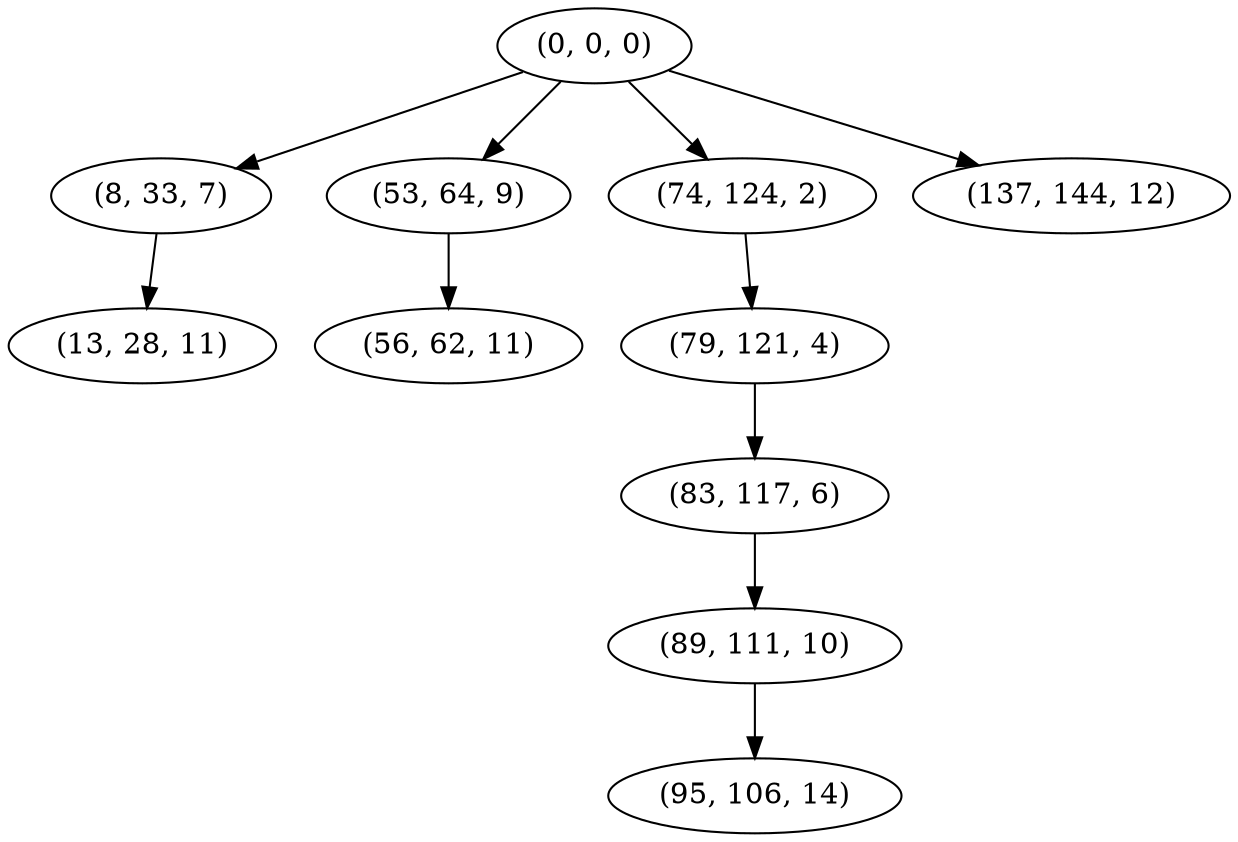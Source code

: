 digraph tree {
    "(0, 0, 0)";
    "(8, 33, 7)";
    "(13, 28, 11)";
    "(53, 64, 9)";
    "(56, 62, 11)";
    "(74, 124, 2)";
    "(79, 121, 4)";
    "(83, 117, 6)";
    "(89, 111, 10)";
    "(95, 106, 14)";
    "(137, 144, 12)";
    "(0, 0, 0)" -> "(8, 33, 7)";
    "(0, 0, 0)" -> "(53, 64, 9)";
    "(0, 0, 0)" -> "(74, 124, 2)";
    "(0, 0, 0)" -> "(137, 144, 12)";
    "(8, 33, 7)" -> "(13, 28, 11)";
    "(53, 64, 9)" -> "(56, 62, 11)";
    "(74, 124, 2)" -> "(79, 121, 4)";
    "(79, 121, 4)" -> "(83, 117, 6)";
    "(83, 117, 6)" -> "(89, 111, 10)";
    "(89, 111, 10)" -> "(95, 106, 14)";
}
